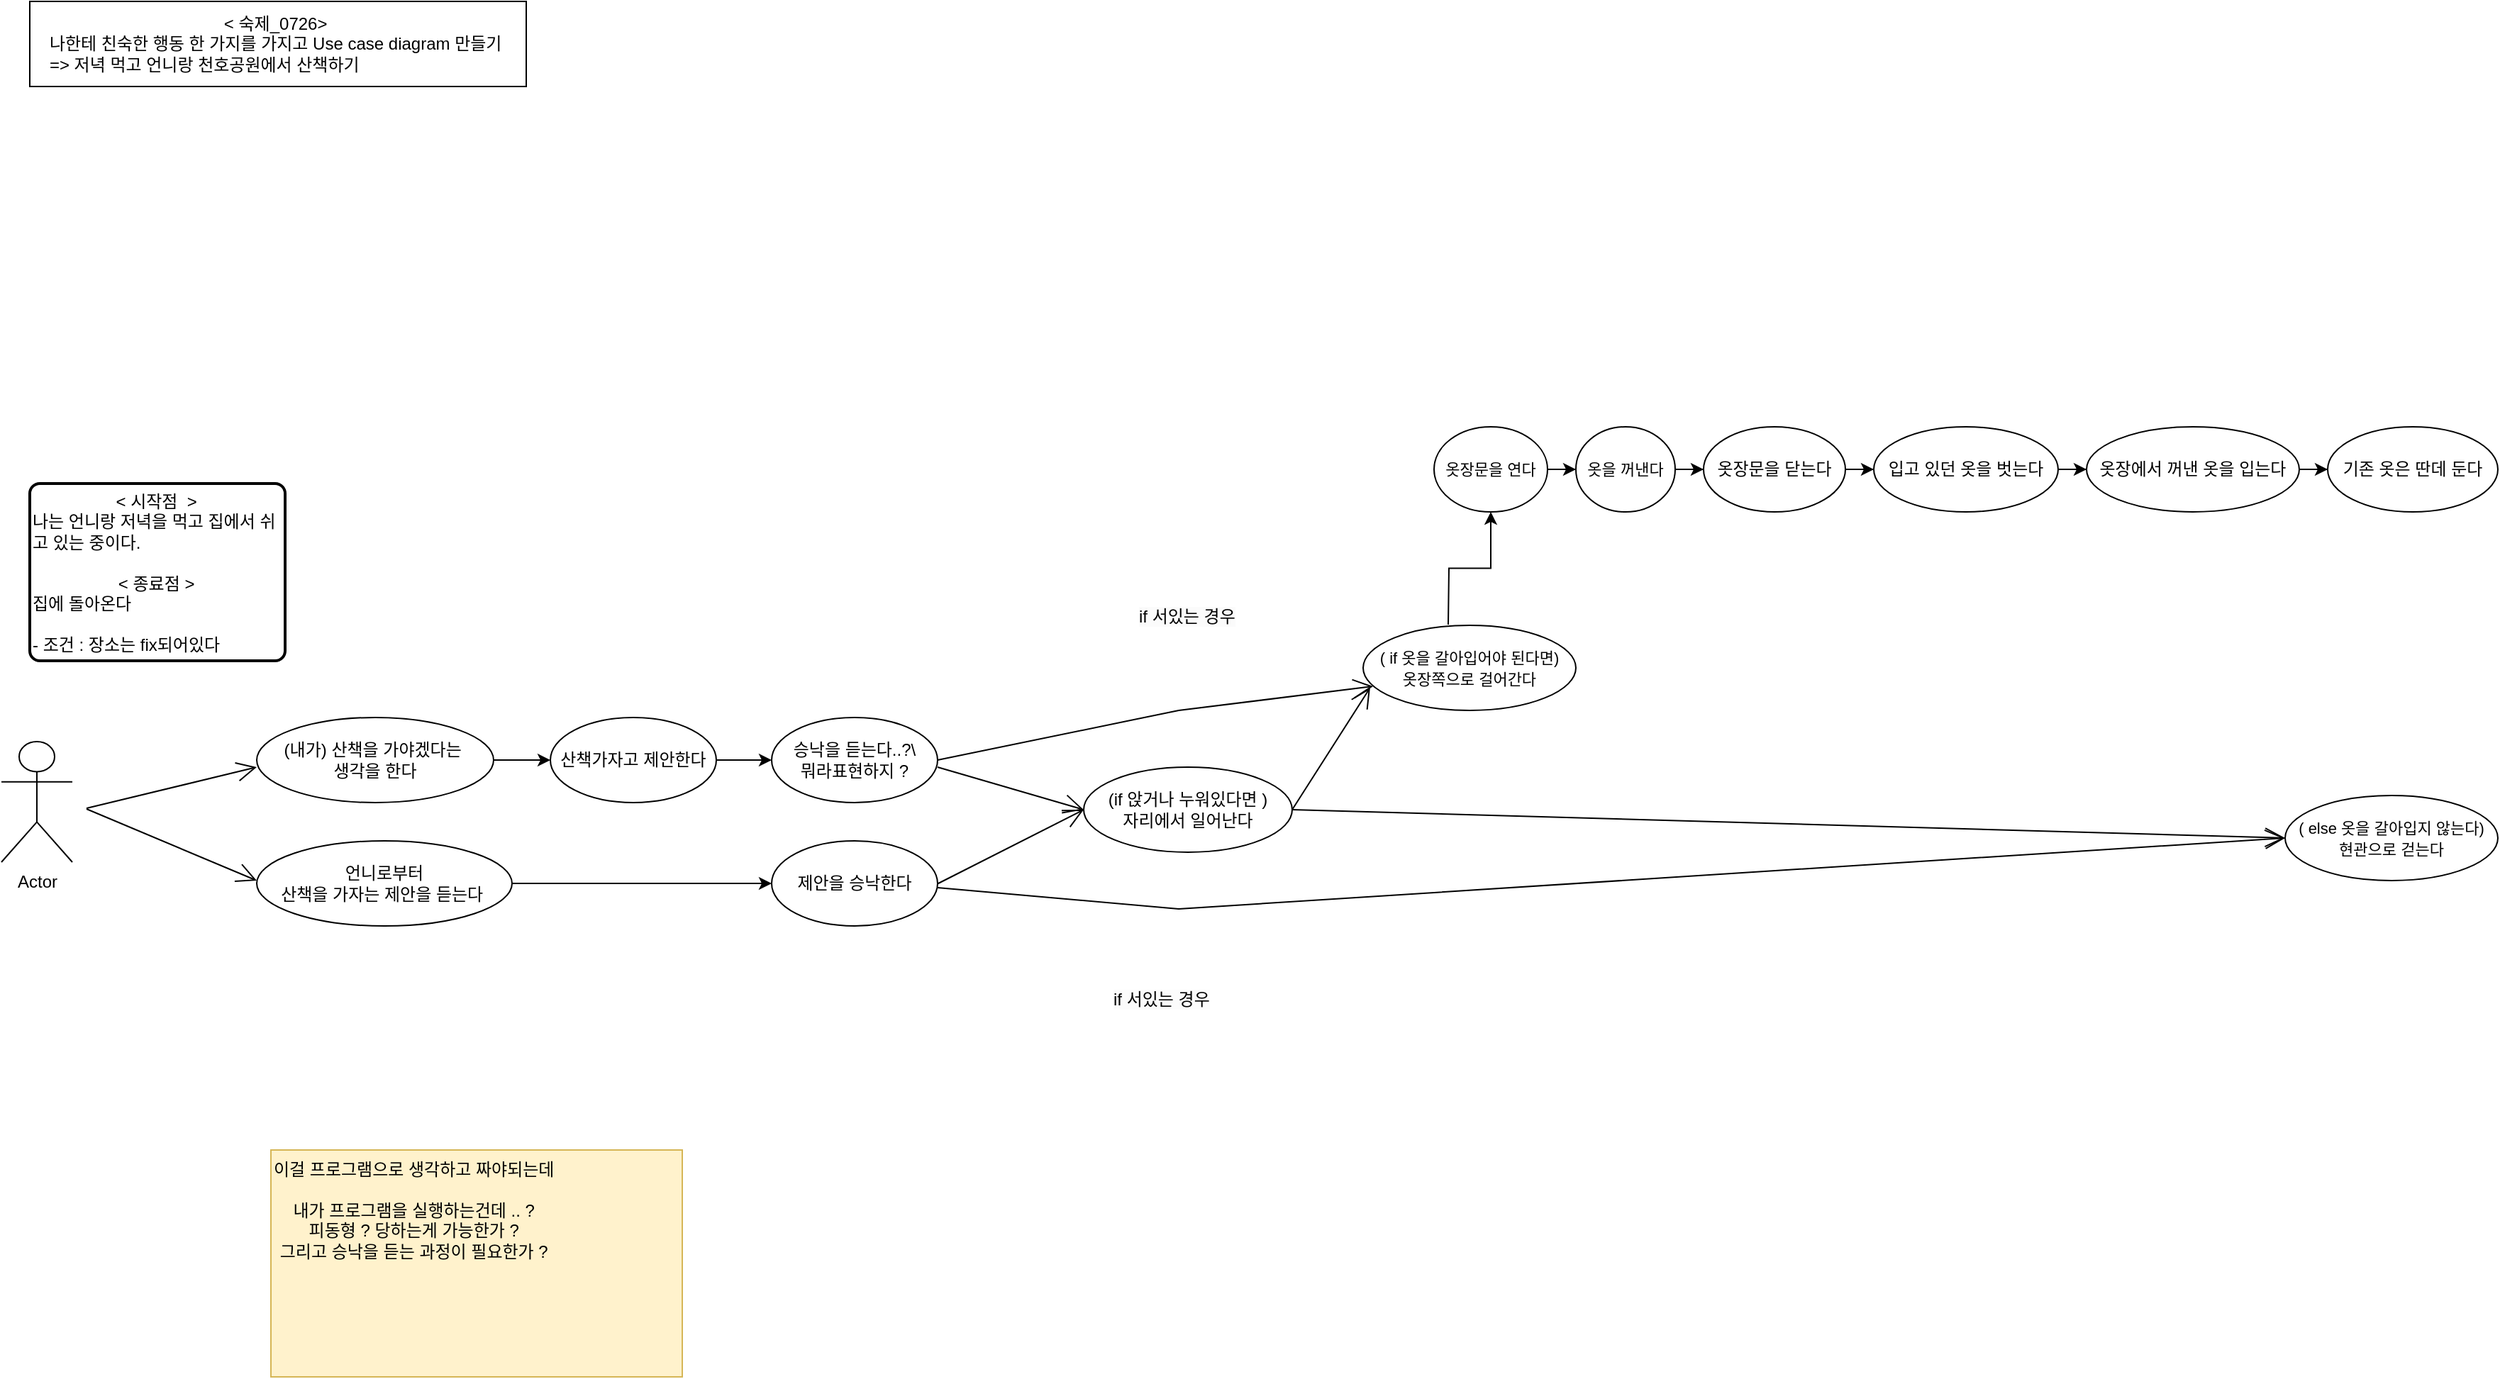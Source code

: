 <mxfile version="21.6.5" type="github">
  <diagram name="페이지-1" id="sYgcCLTAoJjAeG1pjwmj">
    <mxGraphModel dx="2074" dy="1148" grid="1" gridSize="10" guides="1" tooltips="1" connect="1" arrows="1" fold="1" page="1" pageScale="1" pageWidth="827" pageHeight="1169" math="0" shadow="0">
      <root>
        <mxCell id="0" />
        <mxCell id="1" parent="0" />
        <mxCell id="XLeCKCvdoxdbFb9m1tCh-58" value="" style="edgeStyle=orthogonalEdgeStyle;rounded=0;orthogonalLoop=1;jettySize=auto;html=1;" edge="1" parent="1" source="4KqqWzj8_jCF8s9pvPA0-2" target="XLeCKCvdoxdbFb9m1tCh-21">
          <mxGeometry relative="1" as="geometry" />
        </mxCell>
        <mxCell id="4KqqWzj8_jCF8s9pvPA0-2" value="(내가) 산책을 가야겠다는&amp;nbsp;&lt;br&gt;생각을 한다" style="ellipse;whiteSpace=wrap;html=1;" parent="1" vertex="1">
          <mxGeometry x="200" y="525" width="167" height="60" as="geometry" />
        </mxCell>
        <mxCell id="4KqqWzj8_jCF8s9pvPA0-3" value="Actor" style="shape=umlActor;verticalLabelPosition=bottom;verticalAlign=top;html=1;" parent="1" vertex="1">
          <mxGeometry x="20" y="542" width="50" height="85" as="geometry" />
        </mxCell>
        <mxCell id="4KqqWzj8_jCF8s9pvPA0-4" value="&lt;div style=&quot;&quot;&gt;&lt;span style=&quot;background-color: initial;&quot;&gt;&amp;lt; 숙제_0726&amp;gt;&amp;nbsp;&lt;/span&gt;&lt;/div&gt;&lt;div style=&quot;&quot;&gt;&lt;span style=&quot;background-color: initial;&quot;&gt;나한테 친숙한 행동 한 가지를 가지고 Use case diagram 만들기&amp;nbsp;&lt;/span&gt;&lt;/div&gt;&lt;div style=&quot;text-align: left;&quot;&gt;=&amp;gt; 저녁 먹고 언니랑 천호공원에서 산책하기&amp;nbsp;&lt;/div&gt;" style="rounded=0;whiteSpace=wrap;html=1;" parent="1" vertex="1">
          <mxGeometry x="40" y="20" width="350" height="60" as="geometry" />
        </mxCell>
        <mxCell id="XLeCKCvdoxdbFb9m1tCh-3" value="" style="endArrow=open;endFill=1;endSize=12;html=1;rounded=0;entryX=0;entryY=0.5;entryDx=0;entryDy=0;" edge="1" parent="1" target="XLeCKCvdoxdbFb9m1tCh-7">
          <mxGeometry width="160" relative="1" as="geometry">
            <mxPoint x="680" y="560" as="sourcePoint" />
            <mxPoint x="760" y="495.5" as="targetPoint" />
          </mxGeometry>
        </mxCell>
        <mxCell id="XLeCKCvdoxdbFb9m1tCh-4" value="" style="endArrow=open;endFill=1;endSize=12;html=1;rounded=0;entryX=0;entryY=0.5;entryDx=0;entryDy=0;" edge="1" parent="1" target="XLeCKCvdoxdbFb9m1tCh-7">
          <mxGeometry width="160" relative="1" as="geometry">
            <mxPoint x="680" y="642.25" as="sourcePoint" />
            <mxPoint x="770" y="687.75" as="targetPoint" />
          </mxGeometry>
        </mxCell>
        <mxCell id="XLeCKCvdoxdbFb9m1tCh-6" value="&lt;div style=&quot;text-align: center;&quot;&gt;&lt;span style=&quot;background-color: initial;&quot;&gt;&amp;lt; 시작점&amp;nbsp; &amp;gt;&amp;nbsp;&lt;/span&gt;&lt;/div&gt;&lt;div style=&quot;&quot;&gt;&lt;span style=&quot;background-color: initial;&quot;&gt;나는 언니랑 저녁을 먹고 집에서 쉬고 있는 중이다.&lt;/span&gt;&lt;/div&gt;&lt;div style=&quot;&quot;&gt;&lt;span style=&quot;background-color: initial;&quot;&gt;&lt;br&gt;&lt;/span&gt;&lt;/div&gt;&lt;div style=&quot;text-align: center;&quot;&gt;&lt;span style=&quot;background-color: initial;&quot;&gt;&amp;lt; 종료점 &amp;gt;&amp;nbsp;&lt;/span&gt;&lt;/div&gt;&lt;div style=&quot;&quot;&gt;집에 돌아온다&amp;nbsp;&lt;/div&gt;&lt;br&gt;- 조건 : 장소는 fix되어있다&amp;nbsp;" style="rounded=1;whiteSpace=wrap;html=1;absoluteArcSize=1;arcSize=14;strokeWidth=2;align=left;" vertex="1" parent="1">
          <mxGeometry x="40" y="360" width="180" height="125" as="geometry" />
        </mxCell>
        <mxCell id="XLeCKCvdoxdbFb9m1tCh-7" value="(if 앉거나 누워있다면 )&lt;br&gt;자리에서 일어난다" style="ellipse;whiteSpace=wrap;html=1;" vertex="1" parent="1">
          <mxGeometry x="783" y="560" width="147" height="60" as="geometry" />
        </mxCell>
        <mxCell id="XLeCKCvdoxdbFb9m1tCh-56" value="" style="edgeStyle=orthogonalEdgeStyle;rounded=0;orthogonalLoop=1;jettySize=auto;html=1;entryX=0.5;entryY=1;entryDx=0;entryDy=0;" edge="1" parent="1" target="XLeCKCvdoxdbFb9m1tCh-12">
          <mxGeometry relative="1" as="geometry">
            <mxPoint x="1040" y="459.45" as="sourcePoint" />
            <mxPoint x="1050" y="380" as="targetPoint" />
          </mxGeometry>
        </mxCell>
        <mxCell id="XLeCKCvdoxdbFb9m1tCh-8" value="&lt;font style=&quot;font-size: 11px;&quot;&gt;( if 옷을 갈아입어야 된다면)&lt;br&gt;옷장쪽으로 걸어간다&lt;br&gt;&lt;/font&gt;" style="ellipse;whiteSpace=wrap;html=1;" vertex="1" parent="1">
          <mxGeometry x="980" y="460" width="150" height="60" as="geometry" />
        </mxCell>
        <mxCell id="XLeCKCvdoxdbFb9m1tCh-10" value="" style="endArrow=open;endFill=1;endSize=12;html=1;rounded=0;exitX=1;exitY=0.5;exitDx=0;exitDy=0;entryX=0.033;entryY=0.733;entryDx=0;entryDy=0;entryPerimeter=0;" edge="1" parent="1" source="XLeCKCvdoxdbFb9m1tCh-7" target="XLeCKCvdoxdbFb9m1tCh-8">
          <mxGeometry width="160" relative="1" as="geometry">
            <mxPoint x="911" y="614.5" as="sourcePoint" />
            <mxPoint x="980" y="510" as="targetPoint" />
          </mxGeometry>
        </mxCell>
        <mxCell id="XLeCKCvdoxdbFb9m1tCh-11" value="&lt;font style=&quot;font-size: 11px;&quot;&gt;( else 옷을 갈아입지 않는다)&lt;br&gt;현관으로 걷는다&lt;br&gt;&lt;/font&gt;" style="ellipse;whiteSpace=wrap;html=1;" vertex="1" parent="1">
          <mxGeometry x="1630" y="580" width="150" height="60" as="geometry" />
        </mxCell>
        <mxCell id="XLeCKCvdoxdbFb9m1tCh-55" value="" style="edgeStyle=orthogonalEdgeStyle;rounded=0;orthogonalLoop=1;jettySize=auto;html=1;" edge="1" parent="1" source="XLeCKCvdoxdbFb9m1tCh-12" target="XLeCKCvdoxdbFb9m1tCh-37">
          <mxGeometry relative="1" as="geometry" />
        </mxCell>
        <mxCell id="XLeCKCvdoxdbFb9m1tCh-12" value="&lt;font style=&quot;font-size: 11px;&quot;&gt;옷장문을 연다&lt;br&gt;&lt;/font&gt;" style="ellipse;whiteSpace=wrap;html=1;" vertex="1" parent="1">
          <mxGeometry x="1030" y="320" width="80" height="60" as="geometry" />
        </mxCell>
        <mxCell id="XLeCKCvdoxdbFb9m1tCh-61" value="" style="edgeStyle=orthogonalEdgeStyle;rounded=0;orthogonalLoop=1;jettySize=auto;html=1;entryX=0;entryY=0.5;entryDx=0;entryDy=0;" edge="1" parent="1" source="XLeCKCvdoxdbFb9m1tCh-14" target="XLeCKCvdoxdbFb9m1tCh-18">
          <mxGeometry relative="1" as="geometry">
            <mxPoint x="560" y="640" as="targetPoint" />
          </mxGeometry>
        </mxCell>
        <mxCell id="XLeCKCvdoxdbFb9m1tCh-14" value="언니로부터 &lt;br&gt;산책을 가자는 제안을 듣는다&amp;nbsp;" style="ellipse;whiteSpace=wrap;html=1;" vertex="1" parent="1">
          <mxGeometry x="200" y="612" width="180" height="60" as="geometry" />
        </mxCell>
        <mxCell id="XLeCKCvdoxdbFb9m1tCh-17" value="" style="endArrow=open;endFill=1;endSize=12;html=1;rounded=0;" edge="1" parent="1">
          <mxGeometry width="160" relative="1" as="geometry">
            <mxPoint x="80" y="589.5" as="sourcePoint" />
            <mxPoint x="200" y="640" as="targetPoint" />
          </mxGeometry>
        </mxCell>
        <mxCell id="XLeCKCvdoxdbFb9m1tCh-18" value="제안을 승낙한다" style="ellipse;whiteSpace=wrap;html=1;" vertex="1" parent="1">
          <mxGeometry x="563" y="612" width="117" height="60" as="geometry" />
        </mxCell>
        <mxCell id="XLeCKCvdoxdbFb9m1tCh-59" value="" style="edgeStyle=orthogonalEdgeStyle;rounded=0;orthogonalLoop=1;jettySize=auto;html=1;" edge="1" parent="1" source="XLeCKCvdoxdbFb9m1tCh-21" target="XLeCKCvdoxdbFb9m1tCh-24">
          <mxGeometry relative="1" as="geometry" />
        </mxCell>
        <mxCell id="XLeCKCvdoxdbFb9m1tCh-21" value="산책가자고 제안한다" style="ellipse;whiteSpace=wrap;html=1;" vertex="1" parent="1">
          <mxGeometry x="407" y="525" width="117" height="60" as="geometry" />
        </mxCell>
        <mxCell id="XLeCKCvdoxdbFb9m1tCh-23" value="" style="endArrow=open;endFill=1;endSize=12;html=1;rounded=0;" edge="1" parent="1">
          <mxGeometry width="160" relative="1" as="geometry">
            <mxPoint x="80" y="589" as="sourcePoint" />
            <mxPoint x="200" y="560" as="targetPoint" />
          </mxGeometry>
        </mxCell>
        <mxCell id="XLeCKCvdoxdbFb9m1tCh-24" value="승낙을 듣는다..?\&lt;br&gt;뭐라표현하지 ?" style="ellipse;whiteSpace=wrap;html=1;" vertex="1" parent="1">
          <mxGeometry x="563" y="525" width="117" height="60" as="geometry" />
        </mxCell>
        <mxCell id="XLeCKCvdoxdbFb9m1tCh-30" value="" style="endArrow=open;endFill=1;endSize=12;html=1;rounded=0;entryX=0;entryY=0.5;entryDx=0;entryDy=0;entryPerimeter=0;exitX=1;exitY=0.5;exitDx=0;exitDy=0;" edge="1" parent="1" source="XLeCKCvdoxdbFb9m1tCh-7" target="XLeCKCvdoxdbFb9m1tCh-11">
          <mxGeometry width="160" relative="1" as="geometry">
            <mxPoint x="910" y="617.5" as="sourcePoint" />
            <mxPoint x="1010" y="565" as="targetPoint" />
          </mxGeometry>
        </mxCell>
        <mxCell id="XLeCKCvdoxdbFb9m1tCh-31" value="" style="endArrow=open;endFill=1;endSize=12;html=1;rounded=0;exitX=1;exitY=0.5;exitDx=0;exitDy=0;entryX=0.047;entryY=0.717;entryDx=0;entryDy=0;entryPerimeter=0;" edge="1" parent="1" source="XLeCKCvdoxdbFb9m1tCh-24" target="XLeCKCvdoxdbFb9m1tCh-8">
          <mxGeometry width="160" relative="1" as="geometry">
            <mxPoint x="620" y="525" as="sourcePoint" />
            <mxPoint x="1010" y="440" as="targetPoint" />
            <Array as="points">
              <mxPoint x="850" y="520" />
            </Array>
          </mxGeometry>
        </mxCell>
        <mxCell id="XLeCKCvdoxdbFb9m1tCh-32" value="" style="endArrow=open;endFill=1;endSize=12;html=1;rounded=0;entryX=0;entryY=0.5;entryDx=0;entryDy=0;exitX=1;exitY=0.5;exitDx=0;exitDy=0;" edge="1" parent="1" target="XLeCKCvdoxdbFb9m1tCh-11">
          <mxGeometry width="160" relative="1" as="geometry">
            <mxPoint x="680" y="645" as="sourcePoint" />
            <mxPoint x="1085" y="615" as="targetPoint" />
            <Array as="points">
              <mxPoint x="850" y="660" />
            </Array>
          </mxGeometry>
        </mxCell>
        <mxCell id="XLeCKCvdoxdbFb9m1tCh-33" value="&lt;span style=&quot;color: rgb(0, 0, 0); font-family: Helvetica; font-size: 12px; font-style: normal; font-variant-ligatures: normal; font-variant-caps: normal; font-weight: 400; letter-spacing: normal; orphans: 2; text-align: center; text-indent: 0px; text-transform: none; widows: 2; word-spacing: 0px; -webkit-text-stroke-width: 0px; background-color: rgb(251, 251, 251); text-decoration-thickness: initial; text-decoration-style: initial; text-decoration-color: initial; float: none; display: inline !important;&quot;&gt;if 서있는 경우&lt;/span&gt;" style="text;whiteSpace=wrap;html=1;" vertex="1" parent="1">
          <mxGeometry x="820" y="440" width="110" height="40" as="geometry" />
        </mxCell>
        <mxCell id="XLeCKCvdoxdbFb9m1tCh-34" value="&lt;span style=&quot;color: rgb(0, 0, 0); font-family: Helvetica; font-size: 12px; font-style: normal; font-variant-ligatures: normal; font-variant-caps: normal; font-weight: 400; letter-spacing: normal; orphans: 2; text-align: center; text-indent: 0px; text-transform: none; widows: 2; word-spacing: 0px; -webkit-text-stroke-width: 0px; background-color: rgb(251, 251, 251); text-decoration-thickness: initial; text-decoration-style: initial; text-decoration-color: initial; float: none; display: inline !important;&quot;&gt;if 서있는 경우&lt;/span&gt;" style="text;whiteSpace=wrap;html=1;" vertex="1" parent="1">
          <mxGeometry x="801.5" y="710" width="110" height="40" as="geometry" />
        </mxCell>
        <mxCell id="XLeCKCvdoxdbFb9m1tCh-35" value="&lt;div style=&quot;text-align: center;&quot;&gt;이걸 프로그램으로 생각하고 짜야되는데&amp;nbsp;&lt;/div&gt;&lt;div style=&quot;text-align: center;&quot;&gt;&lt;span style=&quot;background-color: initial;&quot;&gt;&lt;br&gt;&lt;/span&gt;&lt;/div&gt;&lt;div style=&quot;text-align: center;&quot;&gt;&lt;span style=&quot;background-color: initial;&quot;&gt;내가 프로그램을 실행하는건데 .. ?&amp;nbsp;&lt;/span&gt;&lt;/div&gt;&lt;div style=&quot;text-align: center;&quot;&gt;피동형 ? 당하는게 가능한가 ?&amp;nbsp;&lt;/div&gt;&lt;div style=&quot;text-align: center;&quot;&gt;그리고 승낙을 듣는 과정이 필요한가 ?&amp;nbsp;&lt;/div&gt;&lt;div style=&quot;text-align: center;&quot;&gt;&lt;br&gt;&lt;/div&gt;&lt;div style=&quot;text-align: center;&quot;&gt;&lt;br&gt;&lt;/div&gt;" style="text;whiteSpace=wrap;html=1;fillColor=#fff2cc;strokeColor=#d6b656;" vertex="1" parent="1">
          <mxGeometry x="210" y="830" width="290" height="160" as="geometry" />
        </mxCell>
        <mxCell id="XLeCKCvdoxdbFb9m1tCh-54" value="" style="edgeStyle=orthogonalEdgeStyle;rounded=0;orthogonalLoop=1;jettySize=auto;html=1;" edge="1" parent="1" source="XLeCKCvdoxdbFb9m1tCh-37" target="XLeCKCvdoxdbFb9m1tCh-38">
          <mxGeometry relative="1" as="geometry" />
        </mxCell>
        <mxCell id="XLeCKCvdoxdbFb9m1tCh-37" value="&lt;font style=&quot;font-size: 11px;&quot;&gt;옷을 꺼낸다&lt;br&gt;&lt;/font&gt;" style="ellipse;whiteSpace=wrap;html=1;" vertex="1" parent="1">
          <mxGeometry x="1130" y="320" width="70" height="60" as="geometry" />
        </mxCell>
        <mxCell id="XLeCKCvdoxdbFb9m1tCh-53" value="" style="edgeStyle=orthogonalEdgeStyle;rounded=0;orthogonalLoop=1;jettySize=auto;html=1;" edge="1" parent="1" source="XLeCKCvdoxdbFb9m1tCh-38" target="XLeCKCvdoxdbFb9m1tCh-39">
          <mxGeometry relative="1" as="geometry" />
        </mxCell>
        <mxCell id="XLeCKCvdoxdbFb9m1tCh-38" value="옷장문을 닫는다" style="ellipse;whiteSpace=wrap;html=1;" vertex="1" parent="1">
          <mxGeometry x="1220" y="320" width="100" height="60" as="geometry" />
        </mxCell>
        <mxCell id="XLeCKCvdoxdbFb9m1tCh-52" value="" style="edgeStyle=orthogonalEdgeStyle;rounded=0;orthogonalLoop=1;jettySize=auto;html=1;" edge="1" parent="1" source="XLeCKCvdoxdbFb9m1tCh-39" target="XLeCKCvdoxdbFb9m1tCh-40">
          <mxGeometry relative="1" as="geometry" />
        </mxCell>
        <mxCell id="XLeCKCvdoxdbFb9m1tCh-39" value="입고 있던 옷을 벗는다" style="ellipse;whiteSpace=wrap;html=1;" vertex="1" parent="1">
          <mxGeometry x="1340" y="320" width="130" height="60" as="geometry" />
        </mxCell>
        <mxCell id="XLeCKCvdoxdbFb9m1tCh-63" value="" style="edgeStyle=orthogonalEdgeStyle;rounded=0;orthogonalLoop=1;jettySize=auto;html=1;" edge="1" parent="1" source="XLeCKCvdoxdbFb9m1tCh-40" target="XLeCKCvdoxdbFb9m1tCh-62">
          <mxGeometry relative="1" as="geometry" />
        </mxCell>
        <mxCell id="XLeCKCvdoxdbFb9m1tCh-40" value="옷장에서 꺼낸 옷을 입는다" style="ellipse;whiteSpace=wrap;html=1;" vertex="1" parent="1">
          <mxGeometry x="1490" y="320" width="150" height="60" as="geometry" />
        </mxCell>
        <mxCell id="XLeCKCvdoxdbFb9m1tCh-62" value="기존 옷은 딴데 둔다" style="ellipse;whiteSpace=wrap;html=1;" vertex="1" parent="1">
          <mxGeometry x="1660" y="320" width="120" height="60" as="geometry" />
        </mxCell>
      </root>
    </mxGraphModel>
  </diagram>
</mxfile>
